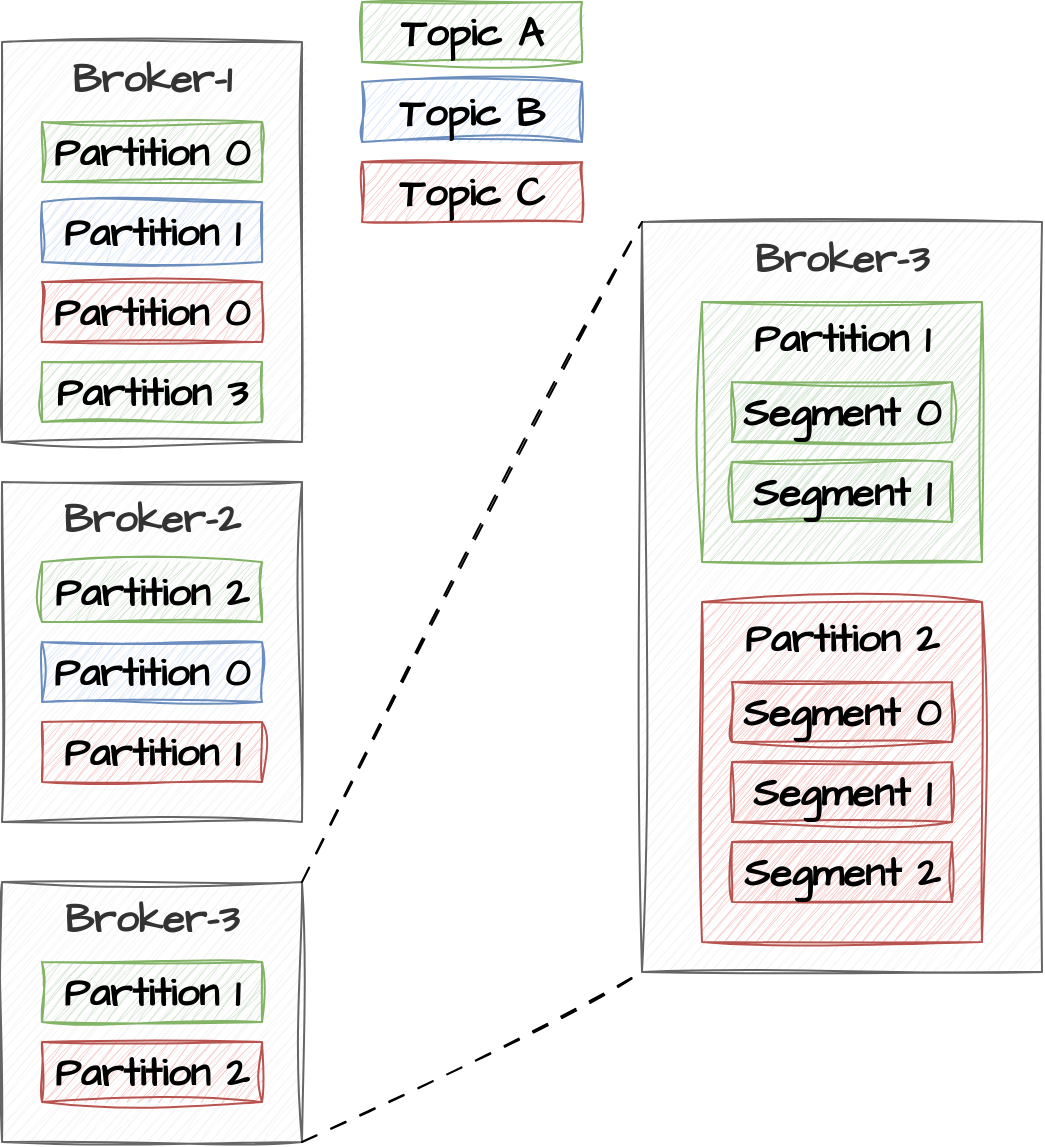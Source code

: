 <mxfile version="22.0.0" type="device">
  <diagram name="Page-1" id="4otkxabK8xMVym1kemtE">
    <mxGraphModel dx="956" dy="605" grid="1" gridSize="10" guides="1" tooltips="1" connect="1" arrows="1" fold="1" page="1" pageScale="1" pageWidth="827" pageHeight="1169" math="0" shadow="0">
      <root>
        <mxCell id="0" />
        <mxCell id="1" parent="0" />
        <mxCell id="qrPRIE7ct_7GTi66y9W3-1" value="&lt;b&gt;Broker-1&lt;/b&gt;" style="rounded=0;whiteSpace=wrap;html=1;sketch=1;hachureGap=4;jiggle=2;curveFitting=1;fontFamily=Architects Daughter;fontSource=https%3A%2F%2Ffonts.googleapis.com%2Fcss%3Ffamily%3DArchitects%2BDaughter;fontSize=20;verticalAlign=top;fillColor=#f5f5f5;fontColor=#333333;strokeColor=#666666;" parent="1" vertex="1">
          <mxGeometry x="30" y="60" width="150" height="200" as="geometry" />
        </mxCell>
        <mxCell id="qrPRIE7ct_7GTi66y9W3-5" value="&lt;b&gt;Partition 0&lt;/b&gt;" style="rounded=0;whiteSpace=wrap;html=1;sketch=1;hachureGap=4;jiggle=2;curveFitting=1;fontFamily=Architects Daughter;fontSource=https%3A%2F%2Ffonts.googleapis.com%2Fcss%3Ffamily%3DArchitects%2BDaughter;fontSize=20;fillColor=#d5e8d4;strokeColor=#82b366;" parent="1" vertex="1">
          <mxGeometry x="50" y="100" width="110" height="30" as="geometry" />
        </mxCell>
        <mxCell id="qrPRIE7ct_7GTi66y9W3-7" value="&lt;b&gt;Partition 1&lt;/b&gt;" style="rounded=0;whiteSpace=wrap;html=1;sketch=1;hachureGap=4;jiggle=2;curveFitting=1;fontFamily=Architects Daughter;fontSource=https%3A%2F%2Ffonts.googleapis.com%2Fcss%3Ffamily%3DArchitects%2BDaughter;fontSize=20;fillColor=#dae8fc;strokeColor=#6c8ebf;" parent="1" vertex="1">
          <mxGeometry x="50" y="140" width="110" height="30" as="geometry" />
        </mxCell>
        <mxCell id="qrPRIE7ct_7GTi66y9W3-9" value="&lt;b&gt;Partition 0&lt;/b&gt;" style="rounded=0;whiteSpace=wrap;html=1;sketch=1;hachureGap=4;jiggle=2;curveFitting=1;fontFamily=Architects Daughter;fontSource=https%3A%2F%2Ffonts.googleapis.com%2Fcss%3Ffamily%3DArchitects%2BDaughter;fontSize=20;fillColor=#f8cecc;strokeColor=#b85450;" parent="1" vertex="1">
          <mxGeometry x="50" y="180" width="110" height="30" as="geometry" />
        </mxCell>
        <mxCell id="qrPRIE7ct_7GTi66y9W3-13" value="&lt;span&gt;Broker-2&lt;/span&gt;" style="rounded=0;whiteSpace=wrap;html=1;sketch=1;hachureGap=4;jiggle=2;curveFitting=1;fontFamily=Architects Daughter;fontSource=https%3A%2F%2Ffonts.googleapis.com%2Fcss%3Ffamily%3DArchitects%2BDaughter;fontSize=20;verticalAlign=top;fillColor=#f5f5f5;fontColor=#333333;strokeColor=#666666;fontStyle=1" parent="1" vertex="1">
          <mxGeometry x="30" y="280" width="150" height="170" as="geometry" />
        </mxCell>
        <mxCell id="qrPRIE7ct_7GTi66y9W3-14" value="&lt;b&gt;Partition 2&lt;/b&gt;" style="rounded=0;whiteSpace=wrap;html=1;sketch=1;hachureGap=4;jiggle=2;curveFitting=1;fontFamily=Architects Daughter;fontSource=https%3A%2F%2Ffonts.googleapis.com%2Fcss%3Ffamily%3DArchitects%2BDaughter;fontSize=20;fillColor=#d5e8d4;strokeColor=#82b366;" parent="1" vertex="1">
          <mxGeometry x="50" y="320" width="110" height="30" as="geometry" />
        </mxCell>
        <mxCell id="qrPRIE7ct_7GTi66y9W3-15" value="&lt;b&gt;Partition 0&lt;/b&gt;" style="rounded=0;whiteSpace=wrap;html=1;sketch=1;hachureGap=4;jiggle=2;curveFitting=1;fontFamily=Architects Daughter;fontSource=https%3A%2F%2Ffonts.googleapis.com%2Fcss%3Ffamily%3DArchitects%2BDaughter;fontSize=20;fillColor=#dae8fc;strokeColor=#6c8ebf;" parent="1" vertex="1">
          <mxGeometry x="50" y="360" width="110" height="30" as="geometry" />
        </mxCell>
        <mxCell id="qrPRIE7ct_7GTi66y9W3-16" value="&lt;b&gt;Partition 1&lt;/b&gt;" style="rounded=0;whiteSpace=wrap;html=1;sketch=1;hachureGap=4;jiggle=2;curveFitting=1;fontFamily=Architects Daughter;fontSource=https%3A%2F%2Ffonts.googleapis.com%2Fcss%3Ffamily%3DArchitects%2BDaughter;fontSize=20;fillColor=#f8cecc;strokeColor=#b85450;" parent="1" vertex="1">
          <mxGeometry x="50" y="400" width="110" height="30" as="geometry" />
        </mxCell>
        <mxCell id="qrPRIE7ct_7GTi66y9W3-18" value="&lt;b&gt;Broker-3&lt;/b&gt;" style="rounded=0;whiteSpace=wrap;html=1;sketch=1;hachureGap=4;jiggle=2;curveFitting=1;fontFamily=Architects Daughter;fontSource=https%3A%2F%2Ffonts.googleapis.com%2Fcss%3Ffamily%3DArchitects%2BDaughter;fontSize=20;verticalAlign=top;fillColor=#f5f5f5;strokeColor=#666666;fontColor=#333333;" parent="1" vertex="1">
          <mxGeometry x="30" y="480" width="150" height="130" as="geometry" />
        </mxCell>
        <mxCell id="qrPRIE7ct_7GTi66y9W3-19" value="&lt;b&gt;Partition 1&lt;/b&gt;" style="rounded=0;whiteSpace=wrap;html=1;sketch=1;hachureGap=4;jiggle=2;curveFitting=1;fontFamily=Architects Daughter;fontSource=https%3A%2F%2Ffonts.googleapis.com%2Fcss%3Ffamily%3DArchitects%2BDaughter;fontSize=20;fillColor=#d5e8d4;strokeColor=#82b366;" parent="1" vertex="1">
          <mxGeometry x="50" y="520" width="110" height="30" as="geometry" />
        </mxCell>
        <mxCell id="qrPRIE7ct_7GTi66y9W3-21" value="&lt;b&gt;Partition 2&lt;/b&gt;" style="rounded=0;whiteSpace=wrap;html=1;sketch=1;hachureGap=4;jiggle=2;curveFitting=1;fontFamily=Architects Daughter;fontSource=https%3A%2F%2Ffonts.googleapis.com%2Fcss%3Ffamily%3DArchitects%2BDaughter;fontSize=20;fillColor=#f8cecc;strokeColor=#b85450;" parent="1" vertex="1">
          <mxGeometry x="50" y="560" width="110" height="30" as="geometry" />
        </mxCell>
        <mxCell id="qrPRIE7ct_7GTi66y9W3-22" value="&lt;b&gt;Topic A&lt;/b&gt;" style="rounded=0;whiteSpace=wrap;html=1;sketch=1;hachureGap=4;jiggle=2;curveFitting=1;fontFamily=Architects Daughter;fontSource=https%3A%2F%2Ffonts.googleapis.com%2Fcss%3Ffamily%3DArchitects%2BDaughter;fontSize=20;fillColor=#d5e8d4;strokeColor=#82b366;" parent="1" vertex="1">
          <mxGeometry x="210" y="40" width="110" height="30" as="geometry" />
        </mxCell>
        <mxCell id="qrPRIE7ct_7GTi66y9W3-23" value="&lt;b&gt;Topic B&lt;/b&gt;" style="rounded=0;whiteSpace=wrap;html=1;sketch=1;hachureGap=4;jiggle=2;curveFitting=1;fontFamily=Architects Daughter;fontSource=https%3A%2F%2Ffonts.googleapis.com%2Fcss%3Ffamily%3DArchitects%2BDaughter;fontSize=20;fillColor=#dae8fc;strokeColor=#6c8ebf;" parent="1" vertex="1">
          <mxGeometry x="210" y="80" width="110" height="30" as="geometry" />
        </mxCell>
        <mxCell id="qrPRIE7ct_7GTi66y9W3-24" value="&lt;b&gt;Topic C&lt;/b&gt;" style="rounded=0;whiteSpace=wrap;html=1;sketch=1;hachureGap=4;jiggle=2;curveFitting=1;fontFamily=Architects Daughter;fontSource=https%3A%2F%2Ffonts.googleapis.com%2Fcss%3Ffamily%3DArchitects%2BDaughter;fontSize=20;fillColor=#f8cecc;strokeColor=#b85450;" parent="1" vertex="1">
          <mxGeometry x="210" y="120" width="110" height="30" as="geometry" />
        </mxCell>
        <mxCell id="qrPRIE7ct_7GTi66y9W3-26" value="&lt;b&gt;Broker-3&lt;/b&gt;" style="rounded=0;whiteSpace=wrap;html=1;sketch=1;hachureGap=4;jiggle=2;curveFitting=1;fontFamily=Architects Daughter;fontSource=https%3A%2F%2Ffonts.googleapis.com%2Fcss%3Ffamily%3DArchitects%2BDaughter;fontSize=20;verticalAlign=top;fillColor=#f5f5f5;fontColor=#333333;strokeColor=#666666;" parent="1" vertex="1">
          <mxGeometry x="350" y="150" width="200" height="375" as="geometry" />
        </mxCell>
        <mxCell id="qrPRIE7ct_7GTi66y9W3-27" value="&lt;b&gt;Partition 1&lt;/b&gt;" style="rounded=0;whiteSpace=wrap;html=1;sketch=1;hachureGap=4;jiggle=2;curveFitting=1;fontFamily=Architects Daughter;fontSource=https%3A%2F%2Ffonts.googleapis.com%2Fcss%3Ffamily%3DArchitects%2BDaughter;fontSize=20;fillColor=#d5e8d4;strokeColor=#82b366;verticalAlign=top;" parent="1" vertex="1">
          <mxGeometry x="380" y="190" width="140" height="130" as="geometry" />
        </mxCell>
        <mxCell id="qrPRIE7ct_7GTi66y9W3-28" value="&lt;b&gt;Partition 2&lt;/b&gt;" style="rounded=0;whiteSpace=wrap;html=1;sketch=1;hachureGap=4;jiggle=2;curveFitting=1;fontFamily=Architects Daughter;fontSource=https%3A%2F%2Ffonts.googleapis.com%2Fcss%3Ffamily%3DArchitects%2BDaughter;fontSize=20;fillColor=#f8cecc;strokeColor=#b85450;verticalAlign=top;horizontal=1;" parent="1" vertex="1">
          <mxGeometry x="380" y="340" width="140" height="170" as="geometry" />
        </mxCell>
        <mxCell id="qrPRIE7ct_7GTi66y9W3-29" value="Segment 0" style="rounded=0;whiteSpace=wrap;html=1;sketch=1;hachureGap=4;jiggle=2;curveFitting=1;fontFamily=Architects Daughter;fontSource=https%3A%2F%2Ffonts.googleapis.com%2Fcss%3Ffamily%3DArchitects%2BDaughter;fontSize=20;fontStyle=1;fillColor=#d5e8d4;strokeColor=#82b366;" parent="1" vertex="1">
          <mxGeometry x="395" y="230" width="110" height="30" as="geometry" />
        </mxCell>
        <mxCell id="qrPRIE7ct_7GTi66y9W3-31" value="Segment 1" style="rounded=0;whiteSpace=wrap;html=1;sketch=1;hachureGap=4;jiggle=2;curveFitting=1;fontFamily=Architects Daughter;fontSource=https%3A%2F%2Ffonts.googleapis.com%2Fcss%3Ffamily%3DArchitects%2BDaughter;fontSize=20;fontStyle=1;fillColor=#d5e8d4;strokeColor=#82b366;" parent="1" vertex="1">
          <mxGeometry x="395" y="270" width="110" height="30" as="geometry" />
        </mxCell>
        <mxCell id="qrPRIE7ct_7GTi66y9W3-32" value="Segment 0" style="rounded=0;whiteSpace=wrap;html=1;sketch=1;hachureGap=4;jiggle=2;curveFitting=1;fontFamily=Architects Daughter;fontSource=https%3A%2F%2Ffonts.googleapis.com%2Fcss%3Ffamily%3DArchitects%2BDaughter;fontSize=20;fontStyle=1;fillColor=#f8cecc;strokeColor=#b85450;" parent="1" vertex="1">
          <mxGeometry x="395" y="380" width="110" height="30" as="geometry" />
        </mxCell>
        <mxCell id="qrPRIE7ct_7GTi66y9W3-33" value="Segment 1" style="rounded=0;whiteSpace=wrap;html=1;sketch=1;hachureGap=4;jiggle=2;curveFitting=1;fontFamily=Architects Daughter;fontSource=https%3A%2F%2Ffonts.googleapis.com%2Fcss%3Ffamily%3DArchitects%2BDaughter;fontSize=20;fontStyle=1;fillColor=#f8cecc;strokeColor=#b85450;" parent="1" vertex="1">
          <mxGeometry x="395" y="420" width="110" height="30" as="geometry" />
        </mxCell>
        <mxCell id="qrPRIE7ct_7GTi66y9W3-34" value="Segment 2" style="rounded=0;whiteSpace=wrap;html=1;sketch=1;hachureGap=4;jiggle=2;curveFitting=1;fontFamily=Architects Daughter;fontSource=https%3A%2F%2Ffonts.googleapis.com%2Fcss%3Ffamily%3DArchitects%2BDaughter;fontSize=20;fontStyle=1;fillColor=#f8cecc;strokeColor=#b85450;" parent="1" vertex="1">
          <mxGeometry x="395" y="460" width="110" height="30" as="geometry" />
        </mxCell>
        <mxCell id="qrPRIE7ct_7GTi66y9W3-35" value="" style="endArrow=none;html=1;rounded=0;sketch=1;hachureGap=4;jiggle=2;curveFitting=1;fontFamily=Architects Daughter;fontSource=https%3A%2F%2Ffonts.googleapis.com%2Fcss%3Ffamily%3DArchitects%2BDaughter;fontSize=16;exitX=1;exitY=0;exitDx=0;exitDy=0;entryX=0;entryY=0;entryDx=0;entryDy=0;dashed=1;dashPattern=8 8;" parent="1" source="qrPRIE7ct_7GTi66y9W3-18" target="qrPRIE7ct_7GTi66y9W3-26" edge="1">
          <mxGeometry width="50" height="50" relative="1" as="geometry">
            <mxPoint x="260" y="630" as="sourcePoint" />
            <mxPoint x="310" y="580" as="targetPoint" />
          </mxGeometry>
        </mxCell>
        <mxCell id="qrPRIE7ct_7GTi66y9W3-36" value="" style="endArrow=none;html=1;rounded=0;sketch=1;hachureGap=4;jiggle=2;curveFitting=1;fontFamily=Architects Daughter;fontSource=https%3A%2F%2Ffonts.googleapis.com%2Fcss%3Ffamily%3DArchitects%2BDaughter;fontSize=16;exitX=1;exitY=1;exitDx=0;exitDy=0;entryX=0;entryY=1;entryDx=0;entryDy=0;dashed=1;dashPattern=8 8;" parent="1" source="qrPRIE7ct_7GTi66y9W3-18" target="qrPRIE7ct_7GTi66y9W3-26" edge="1">
          <mxGeometry width="50" height="50" relative="1" as="geometry">
            <mxPoint x="190" y="490" as="sourcePoint" />
            <mxPoint x="460" y="400" as="targetPoint" />
          </mxGeometry>
        </mxCell>
        <mxCell id="oqVvriNt3dpZGxk8sNLv-1" value="&lt;b&gt;Partition 3&lt;/b&gt;" style="rounded=0;whiteSpace=wrap;html=1;sketch=1;hachureGap=4;jiggle=2;curveFitting=1;fontFamily=Architects Daughter;fontSource=https%3A%2F%2Ffonts.googleapis.com%2Fcss%3Ffamily%3DArchitects%2BDaughter;fontSize=20;fillColor=#d5e8d4;strokeColor=#82b366;" vertex="1" parent="1">
          <mxGeometry x="50" y="220" width="110" height="30" as="geometry" />
        </mxCell>
      </root>
    </mxGraphModel>
  </diagram>
</mxfile>
